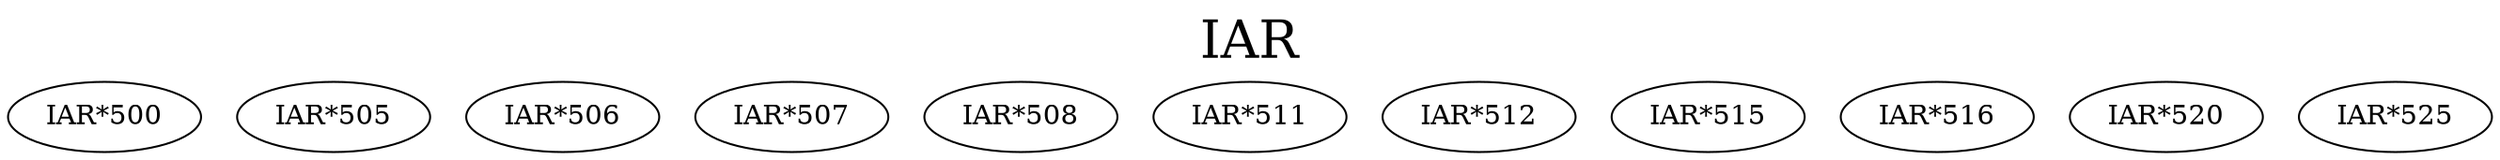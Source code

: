 digraph IAR {
labelloc = "t";
label = "IAR"
fontsize = 27;
"IAR*500"
"IAR*505"
"IAR*506"
"IAR*507"
"IAR*508"
"IAR*511"
"IAR*512"
"IAR*515"
"IAR*516"
"IAR*520"
"IAR*525"
}

